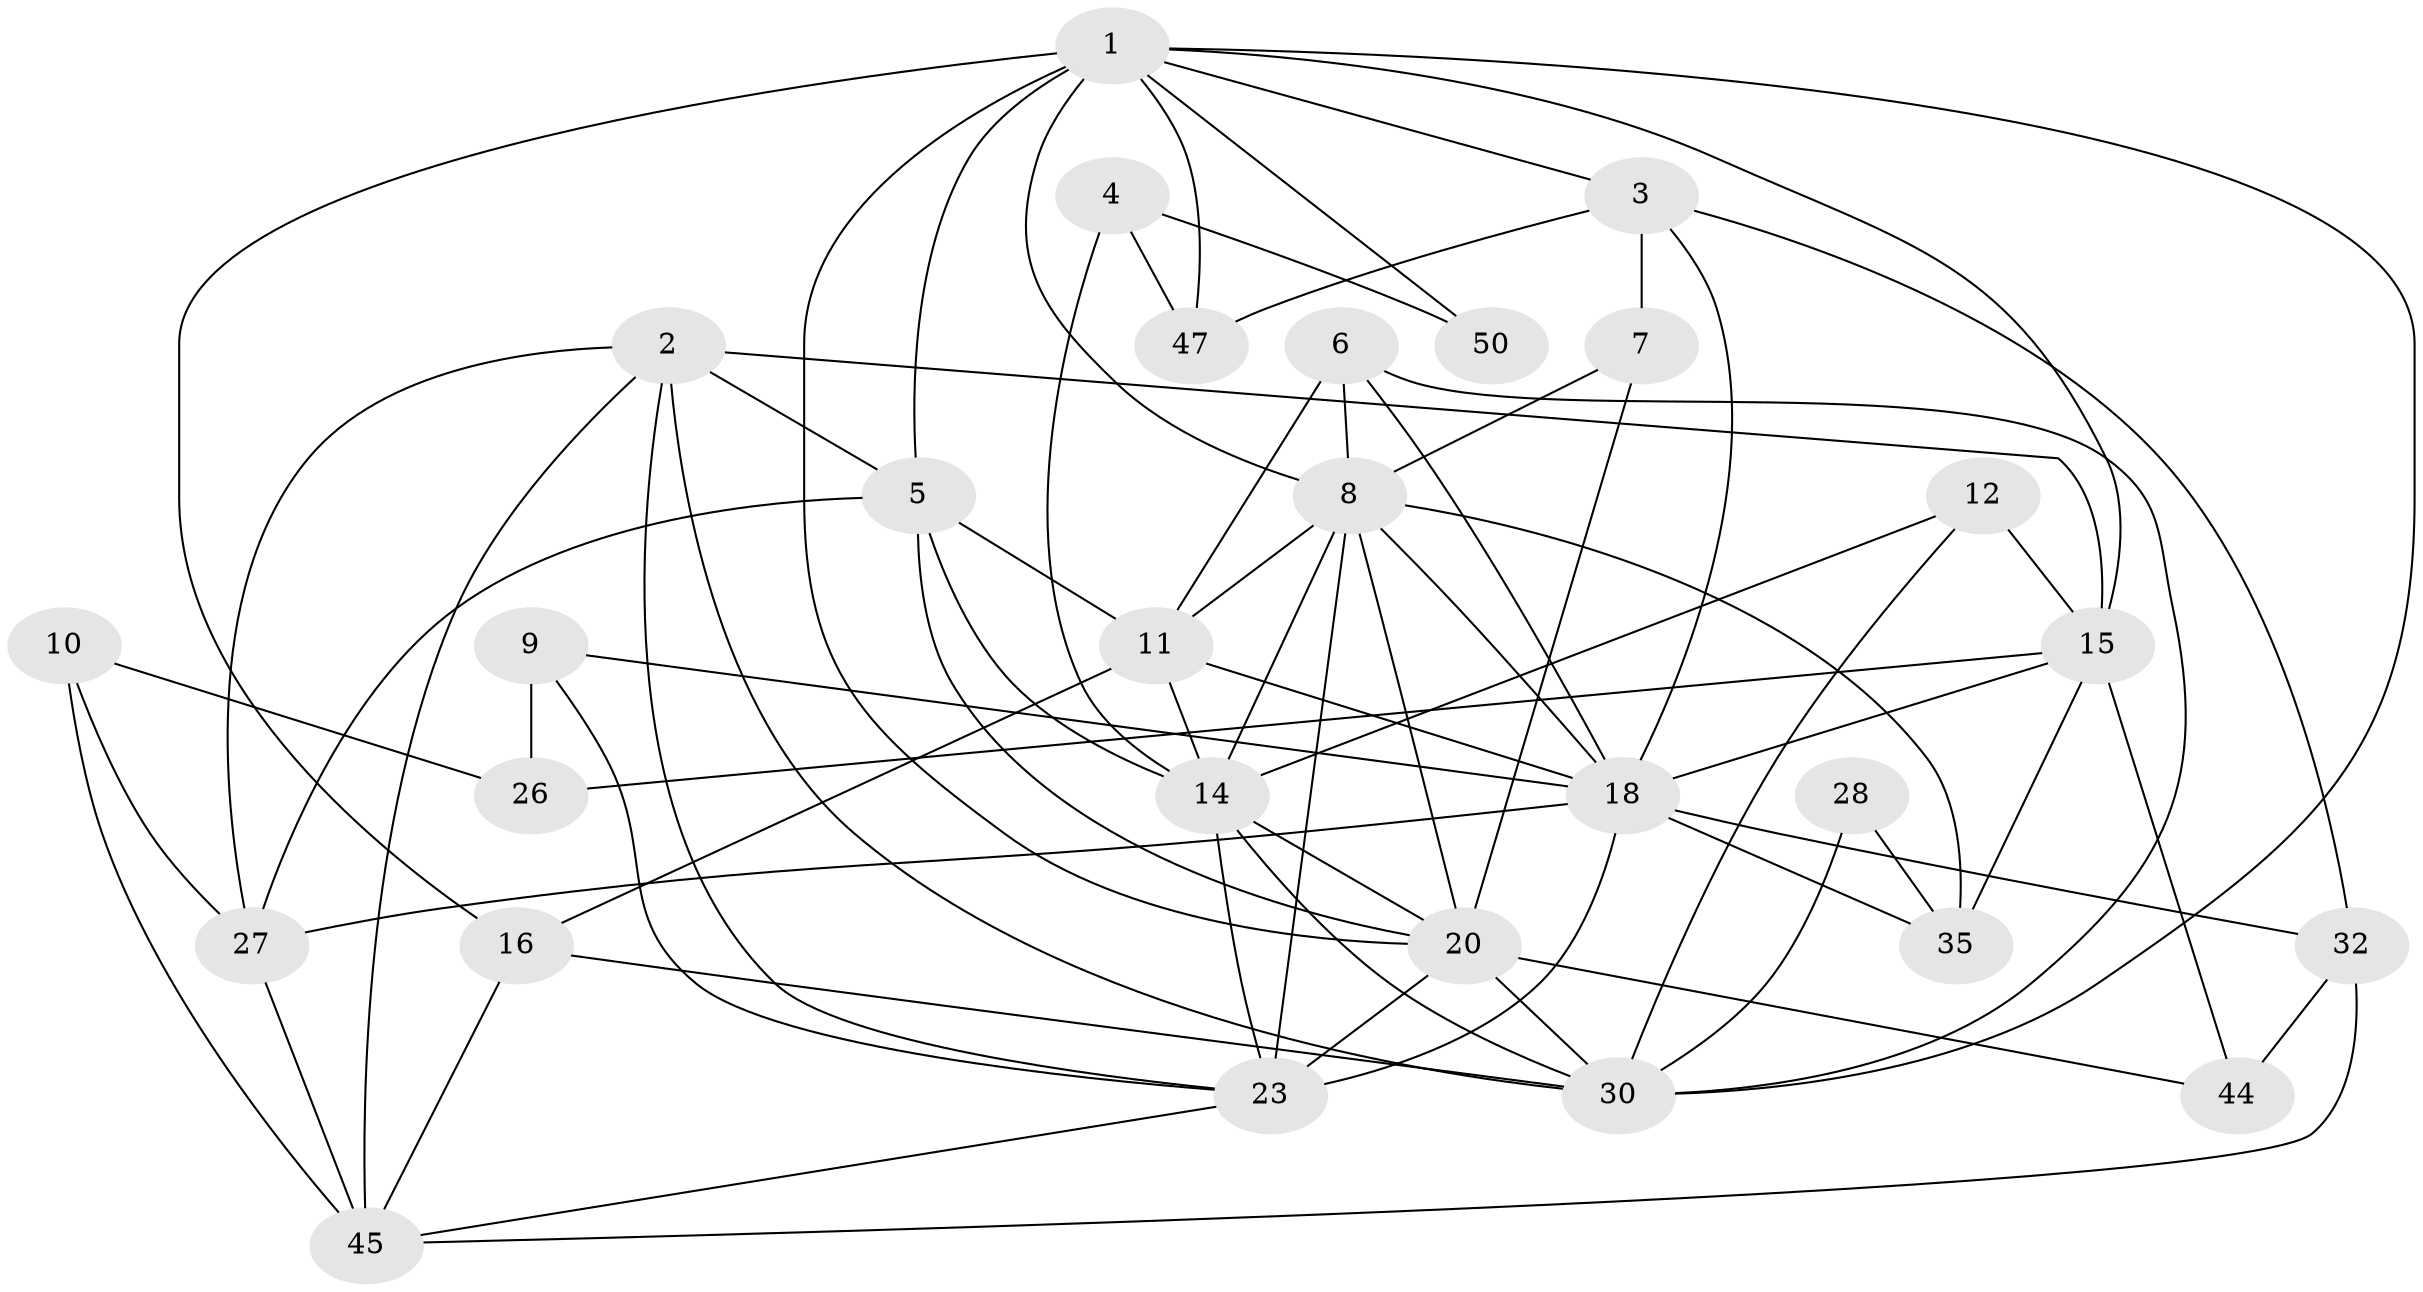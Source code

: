 // original degree distribution, {7: 0.08771929824561403, 6: 0.07017543859649122, 3: 0.3508771929824561, 2: 0.08771929824561403, 4: 0.2807017543859649, 5: 0.12280701754385964}
// Generated by graph-tools (version 1.1) at 2025/15/03/09/25 04:15:13]
// undirected, 28 vertices, 72 edges
graph export_dot {
graph [start="1"]
  node [color=gray90,style=filled];
  1 [super="+13+21+17"];
  2;
  3 [super="+39"];
  4;
  5 [super="+34"];
  6;
  7;
  8 [super="+19+24"];
  9;
  10;
  11 [super="+29"];
  12;
  14 [super="+46+51"];
  15 [super="+41+48"];
  16;
  18 [super="+33+54"];
  20 [super="+22+37"];
  23 [super="+52+38"];
  26;
  27 [super="+40"];
  28 [super="+36"];
  30 [super="+31"];
  32;
  35 [super="+43"];
  44;
  45 [super="+55+53"];
  47;
  50;
  1 -- 50;
  1 -- 30;
  1 -- 15;
  1 -- 20;
  1 -- 8 [weight=2];
  1 -- 3;
  1 -- 16;
  1 -- 5;
  1 -- 47;
  2 -- 27;
  2 -- 30;
  2 -- 45;
  2 -- 15;
  2 -- 23;
  2 -- 5;
  3 -- 32;
  3 -- 18;
  3 -- 47;
  3 -- 7;
  4 -- 47;
  4 -- 50;
  4 -- 14;
  5 -- 14;
  5 -- 20;
  5 -- 27 [weight=2];
  5 -- 11;
  6 -- 30;
  6 -- 11;
  6 -- 18;
  6 -- 8;
  7 -- 20;
  7 -- 8;
  8 -- 35;
  8 -- 23;
  8 -- 11;
  8 -- 18 [weight=2];
  8 -- 20;
  8 -- 14;
  9 -- 26;
  9 -- 23;
  9 -- 18;
  10 -- 45;
  10 -- 26;
  10 -- 27;
  11 -- 14;
  11 -- 16;
  11 -- 18;
  12 -- 30;
  12 -- 15;
  12 -- 14;
  14 -- 20;
  14 -- 30;
  14 -- 23;
  15 -- 35 [weight=2];
  15 -- 44;
  15 -- 26;
  15 -- 18 [weight=3];
  16 -- 45;
  16 -- 30;
  18 -- 35;
  18 -- 32;
  18 -- 23;
  18 -- 27 [weight=2];
  20 -- 44;
  20 -- 23 [weight=2];
  20 -- 30;
  23 -- 45;
  27 -- 45 [weight=2];
  28 -- 30;
  28 -- 35 [weight=2];
  32 -- 44;
  32 -- 45;
}
